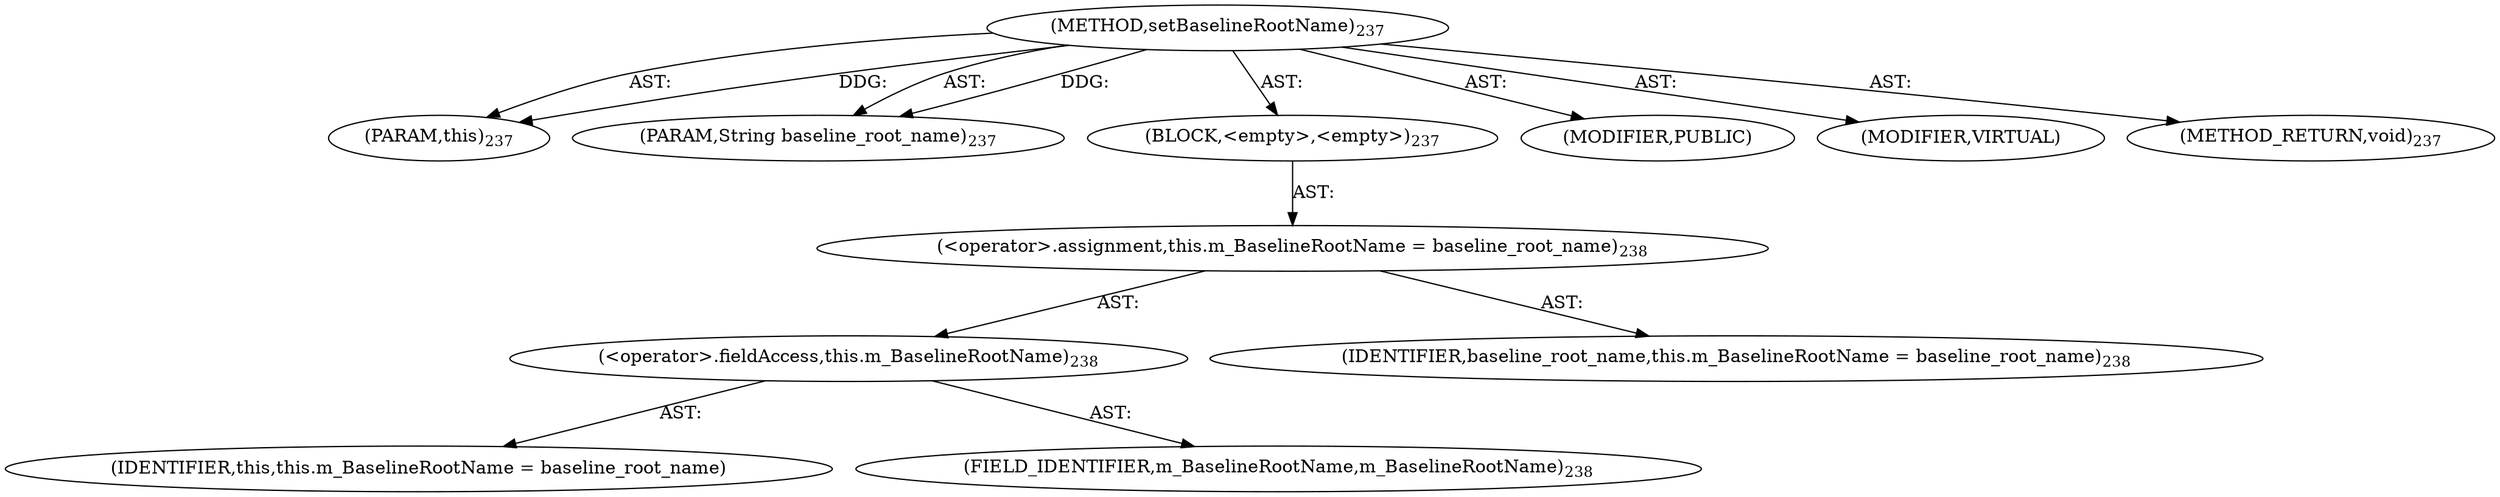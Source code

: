 digraph "setBaselineRootName" {  
"111669149702" [label = <(METHOD,setBaselineRootName)<SUB>237</SUB>> ]
"115964117003" [label = <(PARAM,this)<SUB>237</SUB>> ]
"115964117004" [label = <(PARAM,String baseline_root_name)<SUB>237</SUB>> ]
"25769803793" [label = <(BLOCK,&lt;empty&gt;,&lt;empty&gt;)<SUB>237</SUB>> ]
"30064771131" [label = <(&lt;operator&gt;.assignment,this.m_BaselineRootName = baseline_root_name)<SUB>238</SUB>> ]
"30064771132" [label = <(&lt;operator&gt;.fieldAccess,this.m_BaselineRootName)<SUB>238</SUB>> ]
"68719476788" [label = <(IDENTIFIER,this,this.m_BaselineRootName = baseline_root_name)> ]
"55834574857" [label = <(FIELD_IDENTIFIER,m_BaselineRootName,m_BaselineRootName)<SUB>238</SUB>> ]
"68719476789" [label = <(IDENTIFIER,baseline_root_name,this.m_BaselineRootName = baseline_root_name)<SUB>238</SUB>> ]
"133143986195" [label = <(MODIFIER,PUBLIC)> ]
"133143986196" [label = <(MODIFIER,VIRTUAL)> ]
"128849018886" [label = <(METHOD_RETURN,void)<SUB>237</SUB>> ]
  "111669149702" -> "115964117003"  [ label = "AST: "] 
  "111669149702" -> "115964117004"  [ label = "AST: "] 
  "111669149702" -> "25769803793"  [ label = "AST: "] 
  "111669149702" -> "133143986195"  [ label = "AST: "] 
  "111669149702" -> "133143986196"  [ label = "AST: "] 
  "111669149702" -> "128849018886"  [ label = "AST: "] 
  "25769803793" -> "30064771131"  [ label = "AST: "] 
  "30064771131" -> "30064771132"  [ label = "AST: "] 
  "30064771131" -> "68719476789"  [ label = "AST: "] 
  "30064771132" -> "68719476788"  [ label = "AST: "] 
  "30064771132" -> "55834574857"  [ label = "AST: "] 
  "111669149702" -> "115964117003"  [ label = "DDG: "] 
  "111669149702" -> "115964117004"  [ label = "DDG: "] 
}
